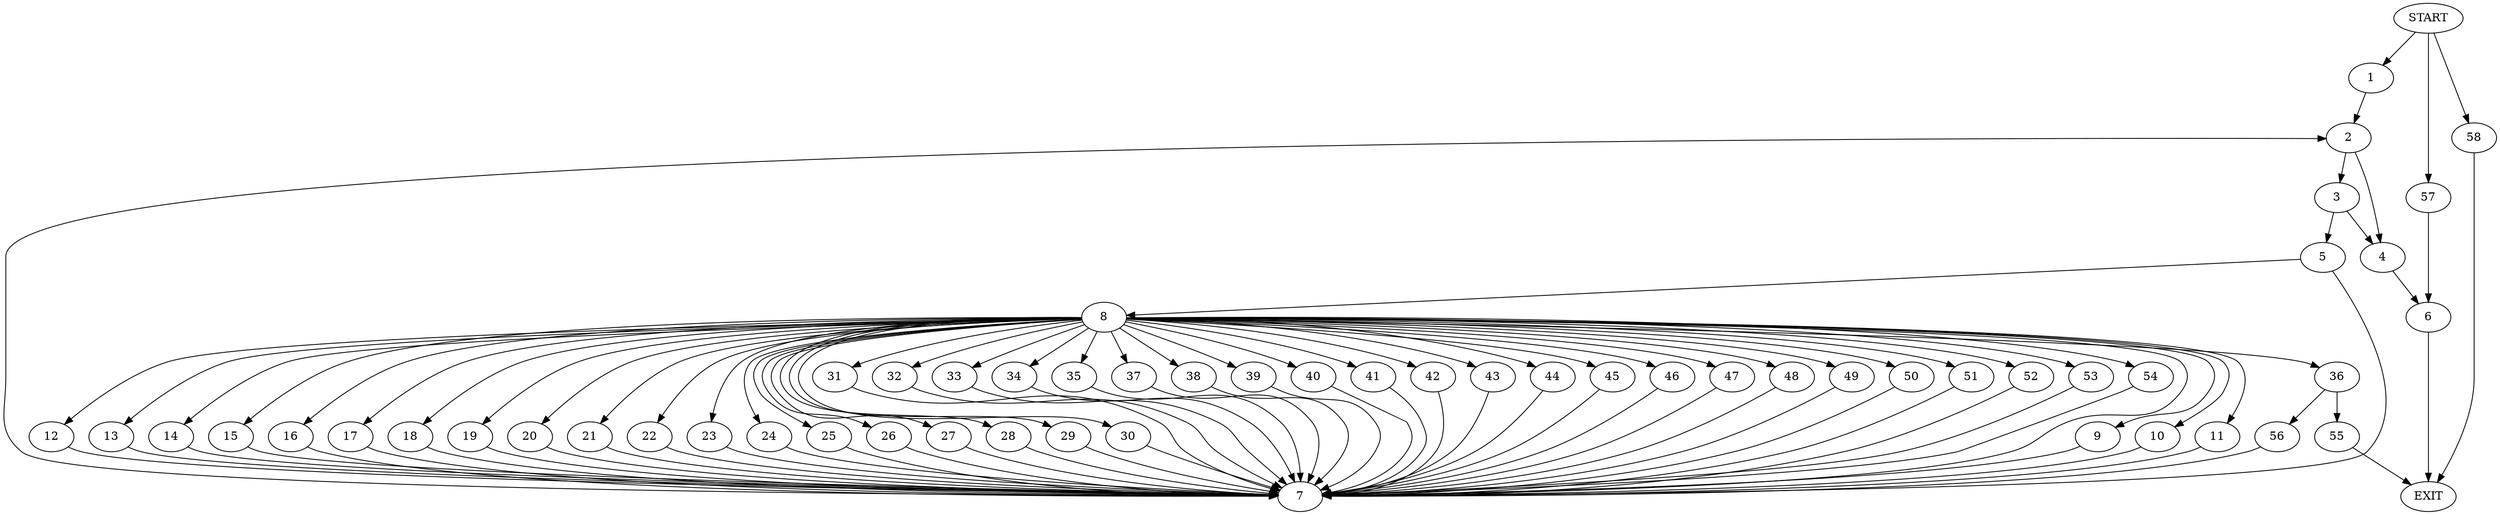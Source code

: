 digraph {
0 [label="START"];
1;
2;
3;
4;
5;
6;
7;
8;
9;
10;
11;
12;
13;
14;
15;
16;
17;
18;
19;
20;
21;
22;
23;
24;
25;
26;
27;
28;
29;
30;
31;
32;
33;
34;
35;
36;
37;
38;
39;
40;
41;
42;
43;
44;
45;
46;
47;
48;
49;
50;
51;
52;
53;
54;
55;
56;
57;
58;
59 [label="EXIT"];
0 -> 1;
1 -> 2;
2 -> 3;
2 -> 4;
3 -> 4;
3 -> 5;
4 -> 6;
5 -> 7;
5 -> 8;
8 -> 9;
8 -> 10;
8 -> 11;
8 -> 12;
8 -> 13;
8 -> 14;
8 -> 15;
8 -> 16;
8 -> 17;
8 -> 18;
8 -> 19;
8 -> 20;
8 -> 21;
8 -> 22;
8 -> 23;
8 -> 24;
8 -> 25;
8 -> 26;
8 -> 27;
8 -> 28;
8 -> 29;
8 -> 30;
8 -> 31;
8 -> 7;
8 -> 32;
8 -> 33;
8 -> 34;
8 -> 35;
8 -> 36;
8 -> 37;
8 -> 38;
8 -> 39;
8 -> 40;
8 -> 41;
8 -> 42;
8 -> 43;
8 -> 44;
8 -> 45;
8 -> 46;
8 -> 47;
8 -> 48;
8 -> 49;
8 -> 50;
8 -> 51;
8 -> 52;
8 -> 53;
8 -> 54;
7 -> 2;
44 -> 7;
11 -> 7;
39 -> 7;
29 -> 7;
35 -> 7;
50 -> 7;
41 -> 7;
34 -> 7;
37 -> 7;
10 -> 7;
42 -> 7;
19 -> 7;
48 -> 7;
53 -> 7;
43 -> 7;
22 -> 7;
26 -> 7;
45 -> 7;
33 -> 7;
21 -> 7;
36 -> 55;
36 -> 56;
40 -> 7;
15 -> 7;
24 -> 7;
12 -> 7;
13 -> 7;
16 -> 7;
32 -> 7;
46 -> 7;
52 -> 7;
30 -> 7;
28 -> 7;
27 -> 7;
14 -> 7;
54 -> 7;
9 -> 7;
20 -> 7;
25 -> 7;
49 -> 7;
17 -> 7;
51 -> 7;
31 -> 7;
47 -> 7;
23 -> 7;
18 -> 7;
38 -> 7;
55 -> 59;
56 -> 7;
6 -> 59;
0 -> 57;
57 -> 6;
0 -> 58;
58 -> 59;
}